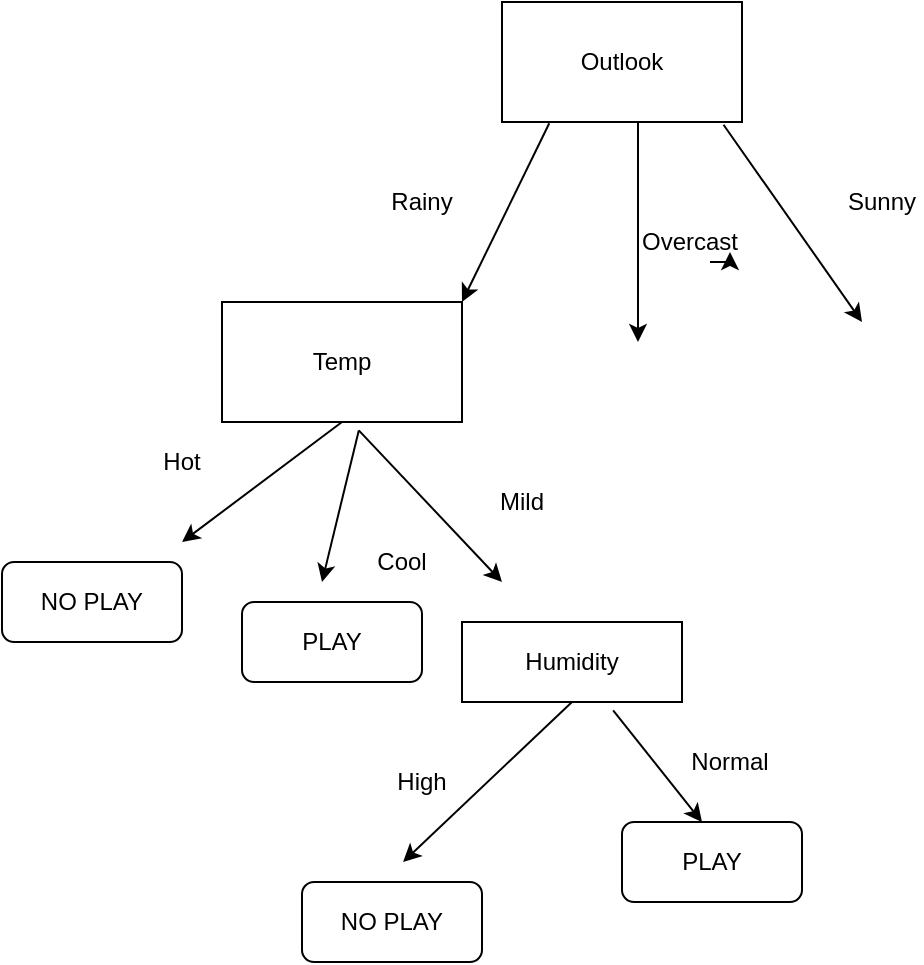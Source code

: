 <mxfile version="14.6.6" type="github">
  <diagram id="vTQDnTjOUbNNPBtG5jPd" name="Page-1">
    <mxGraphModel dx="1038" dy="580" grid="1" gridSize="10" guides="1" tooltips="1" connect="1" arrows="1" fold="1" page="1" pageScale="1" pageWidth="827" pageHeight="1169" math="0" shadow="0">
      <root>
        <mxCell id="0" />
        <mxCell id="1" parent="0" />
        <mxCell id="a4lqbwcueoynCkhQMIS2-1" value="Outlook" style="rounded=0;whiteSpace=wrap;html=1;" vertex="1" parent="1">
          <mxGeometry x="320" y="100" width="120" height="60" as="geometry" />
        </mxCell>
        <mxCell id="a4lqbwcueoynCkhQMIS2-2" value="" style="endArrow=classic;html=1;exitX=0.923;exitY=1.023;exitDx=0;exitDy=0;exitPerimeter=0;" edge="1" parent="1" source="a4lqbwcueoynCkhQMIS2-1">
          <mxGeometry width="50" height="50" relative="1" as="geometry">
            <mxPoint x="390" y="320" as="sourcePoint" />
            <mxPoint x="500" y="260" as="targetPoint" />
          </mxGeometry>
        </mxCell>
        <mxCell id="a4lqbwcueoynCkhQMIS2-3" value="" style="endArrow=classic;html=1;" edge="1" parent="1">
          <mxGeometry width="50" height="50" relative="1" as="geometry">
            <mxPoint x="388" y="160" as="sourcePoint" />
            <mxPoint x="388" y="270" as="targetPoint" />
          </mxGeometry>
        </mxCell>
        <mxCell id="a4lqbwcueoynCkhQMIS2-4" value="" style="endArrow=classic;html=1;exitX=0.197;exitY=1.01;exitDx=0;exitDy=0;exitPerimeter=0;" edge="1" parent="1" source="a4lqbwcueoynCkhQMIS2-1">
          <mxGeometry width="50" height="50" relative="1" as="geometry">
            <mxPoint x="390" y="320" as="sourcePoint" />
            <mxPoint x="300" y="250" as="targetPoint" />
          </mxGeometry>
        </mxCell>
        <mxCell id="a4lqbwcueoynCkhQMIS2-7" value="Temp" style="rounded=0;whiteSpace=wrap;html=1;" vertex="1" parent="1">
          <mxGeometry x="180" y="250" width="120" height="60" as="geometry" />
        </mxCell>
        <mxCell id="a4lqbwcueoynCkhQMIS2-8" value="Rainy" style="text;html=1;strokeColor=none;fillColor=none;align=center;verticalAlign=middle;whiteSpace=wrap;rounded=0;" vertex="1" parent="1">
          <mxGeometry x="260" y="190" width="40" height="20" as="geometry" />
        </mxCell>
        <mxCell id="a4lqbwcueoynCkhQMIS2-11" value="Sunny" style="text;html=1;strokeColor=none;fillColor=none;align=center;verticalAlign=middle;whiteSpace=wrap;rounded=0;" vertex="1" parent="1">
          <mxGeometry x="490" y="190" width="40" height="20" as="geometry" />
        </mxCell>
        <mxCell id="a4lqbwcueoynCkhQMIS2-12" value="Overcast" style="text;html=1;strokeColor=none;fillColor=none;align=center;verticalAlign=middle;whiteSpace=wrap;rounded=0;" vertex="1" parent="1">
          <mxGeometry x="394" y="210" width="40" height="20" as="geometry" />
        </mxCell>
        <mxCell id="a4lqbwcueoynCkhQMIS2-13" style="edgeStyle=orthogonalEdgeStyle;rounded=0;orthogonalLoop=1;jettySize=auto;html=1;exitX=0.75;exitY=1;exitDx=0;exitDy=0;entryX=1;entryY=0.75;entryDx=0;entryDy=0;" edge="1" parent="1" source="a4lqbwcueoynCkhQMIS2-12" target="a4lqbwcueoynCkhQMIS2-12">
          <mxGeometry relative="1" as="geometry" />
        </mxCell>
        <mxCell id="a4lqbwcueoynCkhQMIS2-14" value="" style="endArrow=classic;html=1;exitX=0.57;exitY=1.07;exitDx=0;exitDy=0;exitPerimeter=0;" edge="1" parent="1" source="a4lqbwcueoynCkhQMIS2-7">
          <mxGeometry width="50" height="50" relative="1" as="geometry">
            <mxPoint x="390" y="320" as="sourcePoint" />
            <mxPoint x="320" y="390" as="targetPoint" />
          </mxGeometry>
        </mxCell>
        <mxCell id="a4lqbwcueoynCkhQMIS2-15" value="" style="endArrow=classic;html=1;exitX=0.57;exitY=1.07;exitDx=0;exitDy=0;exitPerimeter=0;" edge="1" parent="1" source="a4lqbwcueoynCkhQMIS2-7">
          <mxGeometry width="50" height="50" relative="1" as="geometry">
            <mxPoint x="390" y="320" as="sourcePoint" />
            <mxPoint x="230" y="390" as="targetPoint" />
          </mxGeometry>
        </mxCell>
        <mxCell id="a4lqbwcueoynCkhQMIS2-16" value="" style="endArrow=classic;html=1;exitX=0.5;exitY=1;exitDx=0;exitDy=0;" edge="1" parent="1" source="a4lqbwcueoynCkhQMIS2-7">
          <mxGeometry width="50" height="50" relative="1" as="geometry">
            <mxPoint x="390" y="320" as="sourcePoint" />
            <mxPoint x="160" y="370" as="targetPoint" />
          </mxGeometry>
        </mxCell>
        <mxCell id="a4lqbwcueoynCkhQMIS2-17" value="Hot" style="text;html=1;strokeColor=none;fillColor=none;align=center;verticalAlign=middle;whiteSpace=wrap;rounded=0;" vertex="1" parent="1">
          <mxGeometry x="140" y="320" width="40" height="20" as="geometry" />
        </mxCell>
        <mxCell id="a4lqbwcueoynCkhQMIS2-18" value="Cool" style="text;html=1;strokeColor=none;fillColor=none;align=center;verticalAlign=middle;whiteSpace=wrap;rounded=0;" vertex="1" parent="1">
          <mxGeometry x="250" y="370" width="40" height="20" as="geometry" />
        </mxCell>
        <mxCell id="a4lqbwcueoynCkhQMIS2-19" value="Mild" style="text;html=1;strokeColor=none;fillColor=none;align=center;verticalAlign=middle;whiteSpace=wrap;rounded=0;" vertex="1" parent="1">
          <mxGeometry x="310" y="340" width="40" height="20" as="geometry" />
        </mxCell>
        <mxCell id="a4lqbwcueoynCkhQMIS2-22" value="NO PLAY" style="rounded=1;whiteSpace=wrap;html=1;" vertex="1" parent="1">
          <mxGeometry x="70" y="380" width="90" height="40" as="geometry" />
        </mxCell>
        <mxCell id="a4lqbwcueoynCkhQMIS2-23" value="PLAY" style="rounded=1;whiteSpace=wrap;html=1;" vertex="1" parent="1">
          <mxGeometry x="190" y="400" width="90" height="40" as="geometry" />
        </mxCell>
        <mxCell id="a4lqbwcueoynCkhQMIS2-24" value="Humidity" style="rounded=0;whiteSpace=wrap;html=1;" vertex="1" parent="1">
          <mxGeometry x="300" y="410" width="110" height="40" as="geometry" />
        </mxCell>
        <mxCell id="a4lqbwcueoynCkhQMIS2-25" value="" style="endArrow=classic;html=1;exitX=0.687;exitY=1.105;exitDx=0;exitDy=0;exitPerimeter=0;" edge="1" parent="1" source="a4lqbwcueoynCkhQMIS2-24">
          <mxGeometry width="50" height="50" relative="1" as="geometry">
            <mxPoint x="390" y="320" as="sourcePoint" />
            <mxPoint x="420" y="510" as="targetPoint" />
          </mxGeometry>
        </mxCell>
        <mxCell id="a4lqbwcueoynCkhQMIS2-26" value="" style="endArrow=classic;html=1;exitX=0.5;exitY=1;exitDx=0;exitDy=0;" edge="1" parent="1" source="a4lqbwcueoynCkhQMIS2-24">
          <mxGeometry width="50" height="50" relative="1" as="geometry">
            <mxPoint x="390" y="320" as="sourcePoint" />
            <mxPoint x="270.556" y="530" as="targetPoint" />
          </mxGeometry>
        </mxCell>
        <mxCell id="a4lqbwcueoynCkhQMIS2-30" value="High" style="text;html=1;strokeColor=none;fillColor=none;align=center;verticalAlign=middle;whiteSpace=wrap;rounded=0;" vertex="1" parent="1">
          <mxGeometry x="260" y="480" width="40" height="20" as="geometry" />
        </mxCell>
        <mxCell id="a4lqbwcueoynCkhQMIS2-31" value="Normal" style="text;html=1;strokeColor=none;fillColor=none;align=center;verticalAlign=middle;whiteSpace=wrap;rounded=0;" vertex="1" parent="1">
          <mxGeometry x="414" y="470" width="40" height="20" as="geometry" />
        </mxCell>
        <mxCell id="a4lqbwcueoynCkhQMIS2-32" value="NO PLAY" style="rounded=1;whiteSpace=wrap;html=1;" vertex="1" parent="1">
          <mxGeometry x="220" y="540" width="90" height="40" as="geometry" />
        </mxCell>
        <mxCell id="a4lqbwcueoynCkhQMIS2-33" value="PLAY" style="rounded=1;whiteSpace=wrap;html=1;" vertex="1" parent="1">
          <mxGeometry x="380" y="510" width="90" height="40" as="geometry" />
        </mxCell>
      </root>
    </mxGraphModel>
  </diagram>
</mxfile>
